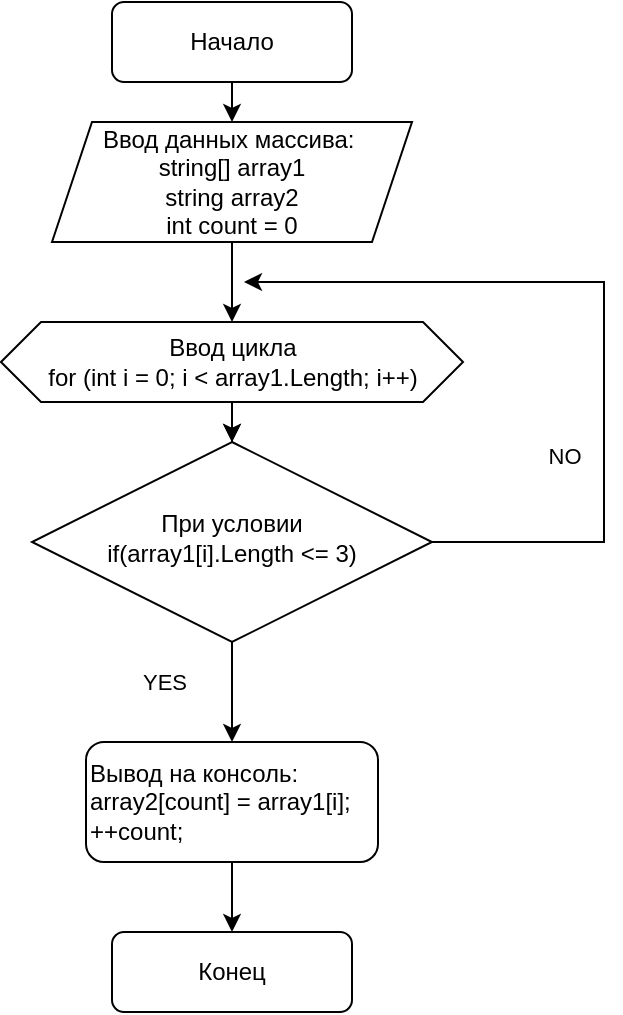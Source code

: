<mxfile version="20.3.0" type="device"><diagram id="C5RBs43oDa-KdzZeNtuy" name="Page-1"><mxGraphModel dx="1504" dy="764" grid="1" gridSize="10" guides="1" tooltips="1" connect="1" arrows="1" fold="1" page="1" pageScale="1" pageWidth="827" pageHeight="1169" math="0" shadow="0"><root><mxCell id="WIyWlLk6GJQsqaUBKTNV-0"/><mxCell id="WIyWlLk6GJQsqaUBKTNV-1" parent="WIyWlLk6GJQsqaUBKTNV-0"/><mxCell id="WIyWlLk6GJQsqaUBKTNV-3" value="Начало" style="rounded=1;whiteSpace=wrap;html=1;fontSize=12;glass=0;strokeWidth=1;shadow=0;" parent="WIyWlLk6GJQsqaUBKTNV-1" vertex="1"><mxGeometry x="364" y="40" width="120" height="40" as="geometry"/></mxCell><mxCell id="WIyWlLk6GJQsqaUBKTNV-6" value="При условии&lt;br&gt;if(array1[i].Length &amp;lt;= 3)" style="rhombus;whiteSpace=wrap;html=1;shadow=0;fontFamily=Helvetica;fontSize=12;align=center;strokeWidth=1;spacing=6;spacingTop=-4;" parent="WIyWlLk6GJQsqaUBKTNV-1" vertex="1"><mxGeometry x="324" y="260" width="200" height="100" as="geometry"/></mxCell><mxCell id="WIyWlLk6GJQsqaUBKTNV-11" value="Конец" style="rounded=1;whiteSpace=wrap;html=1;fontSize=12;glass=0;strokeWidth=1;shadow=0;" parent="WIyWlLk6GJQsqaUBKTNV-1" vertex="1"><mxGeometry x="364" y="505" width="120" height="40" as="geometry"/></mxCell><mxCell id="5aCVUwh4jw242kSEb3sR-0" value="Ввод данных массива:&amp;nbsp;&lt;br&gt;string[] array1&lt;br&gt;string array2&lt;br&gt;int count = 0" style="shape=parallelogram;perimeter=parallelogramPerimeter;whiteSpace=wrap;html=1;fixedSize=1;" vertex="1" parent="WIyWlLk6GJQsqaUBKTNV-1"><mxGeometry x="334" y="100" width="180" height="60" as="geometry"/></mxCell><mxCell id="5aCVUwh4jw242kSEb3sR-1" value="&lt;div style=&quot;text-align: justify;&quot;&gt;&lt;span style=&quot;background-color: initial;&quot;&gt;Вывод на консоль:&lt;/span&gt;&lt;/div&gt;&lt;div style=&quot;text-align: justify;&quot;&gt;array2[count] = array1[i];&lt;/div&gt;&lt;div style=&quot;text-align: justify;&quot;&gt;++count;&lt;/div&gt;" style="rounded=1;whiteSpace=wrap;html=1;align=left;" vertex="1" parent="WIyWlLk6GJQsqaUBKTNV-1"><mxGeometry x="351" y="410" width="146" height="60" as="geometry"/></mxCell><mxCell id="5aCVUwh4jw242kSEb3sR-2" value="" style="endArrow=classic;html=1;rounded=0;exitX=0.5;exitY=1;exitDx=0;exitDy=0;entryX=0.5;entryY=0;entryDx=0;entryDy=0;" edge="1" parent="WIyWlLk6GJQsqaUBKTNV-1" source="WIyWlLk6GJQsqaUBKTNV-3" target="5aCVUwh4jw242kSEb3sR-0"><mxGeometry width="50" height="50" relative="1" as="geometry"><mxPoint x="424" y="50" as="sourcePoint"/><mxPoint x="440" y="160" as="targetPoint"/></mxGeometry></mxCell><mxCell id="5aCVUwh4jw242kSEb3sR-11" value="" style="edgeStyle=orthogonalEdgeStyle;rounded=0;orthogonalLoop=1;jettySize=auto;html=1;" edge="1" parent="WIyWlLk6GJQsqaUBKTNV-1" source="5aCVUwh4jw242kSEb3sR-3" target="WIyWlLk6GJQsqaUBKTNV-6"><mxGeometry relative="1" as="geometry"/></mxCell><mxCell id="5aCVUwh4jw242kSEb3sR-3" value="Ввод цикла&lt;br&gt;for (int i = 0; i &amp;lt; array1.Length; i++)" style="shape=hexagon;perimeter=hexagonPerimeter2;whiteSpace=wrap;html=1;fixedSize=1;" vertex="1" parent="WIyWlLk6GJQsqaUBKTNV-1"><mxGeometry x="308.5" y="200" width="231" height="40" as="geometry"/></mxCell><mxCell id="5aCVUwh4jw242kSEb3sR-4" value="" style="endArrow=classic;html=1;rounded=0;exitX=0.5;exitY=1;exitDx=0;exitDy=0;entryX=0.5;entryY=0;entryDx=0;entryDy=0;" edge="1" parent="WIyWlLk6GJQsqaUBKTNV-1" source="5aCVUwh4jw242kSEb3sR-0" target="5aCVUwh4jw242kSEb3sR-3"><mxGeometry width="50" height="50" relative="1" as="geometry"><mxPoint x="390" y="320" as="sourcePoint"/><mxPoint x="440" y="270" as="targetPoint"/></mxGeometry></mxCell><mxCell id="5aCVUwh4jw242kSEb3sR-5" value="" style="endArrow=classic;html=1;rounded=0;entryX=0.5;entryY=0;entryDx=0;entryDy=0;" edge="1" parent="WIyWlLk6GJQsqaUBKTNV-1" source="5aCVUwh4jw242kSEb3sR-3" target="WIyWlLk6GJQsqaUBKTNV-6"><mxGeometry width="50" height="50" relative="1" as="geometry"><mxPoint x="424" y="220" as="sourcePoint"/><mxPoint x="434" y="190" as="targetPoint"/></mxGeometry></mxCell><mxCell id="5aCVUwh4jw242kSEb3sR-6" value="YES" style="endArrow=classic;html=1;rounded=0;entryX=0.5;entryY=0;entryDx=0;entryDy=0;exitX=0.5;exitY=1;exitDx=0;exitDy=0;" edge="1" parent="WIyWlLk6GJQsqaUBKTNV-1" source="WIyWlLk6GJQsqaUBKTNV-6" target="5aCVUwh4jw242kSEb3sR-1"><mxGeometry x="-0.2" y="-34" width="50" height="50" relative="1" as="geometry"><mxPoint x="424" y="380" as="sourcePoint"/><mxPoint x="444" y="220" as="targetPoint"/><mxPoint as="offset"/></mxGeometry></mxCell><mxCell id="5aCVUwh4jw242kSEb3sR-7" value="" style="endArrow=classic;html=1;rounded=0;exitX=0.5;exitY=1;exitDx=0;exitDy=0;entryX=0.5;entryY=0;entryDx=0;entryDy=0;" edge="1" parent="WIyWlLk6GJQsqaUBKTNV-1" source="5aCVUwh4jw242kSEb3sR-1" target="WIyWlLk6GJQsqaUBKTNV-11"><mxGeometry width="50" height="50" relative="1" as="geometry"><mxPoint x="454" y="190" as="sourcePoint"/><mxPoint x="454" y="230" as="targetPoint"/></mxGeometry></mxCell><mxCell id="5aCVUwh4jw242kSEb3sR-8" value="" style="endArrow=classic;html=1;rounded=0;exitX=1;exitY=0.5;exitDx=0;exitDy=0;" edge="1" parent="WIyWlLk6GJQsqaUBKTNV-1" source="WIyWlLk6GJQsqaUBKTNV-6"><mxGeometry width="50" height="50" relative="1" as="geometry"><mxPoint x="390" y="390" as="sourcePoint"/><mxPoint x="430" y="180" as="targetPoint"/><Array as="points"><mxPoint x="610" y="310"/><mxPoint x="610" y="180"/></Array></mxGeometry></mxCell><mxCell id="5aCVUwh4jw242kSEb3sR-9" value="NO" style="edgeLabel;html=1;align=center;verticalAlign=middle;resizable=0;points=[];" vertex="1" connectable="0" parent="5aCVUwh4jw242kSEb3sR-8"><mxGeometry x="-0.35" relative="1" as="geometry"><mxPoint x="-20" y="-1" as="offset"/></mxGeometry></mxCell></root></mxGraphModel></diagram></mxfile>